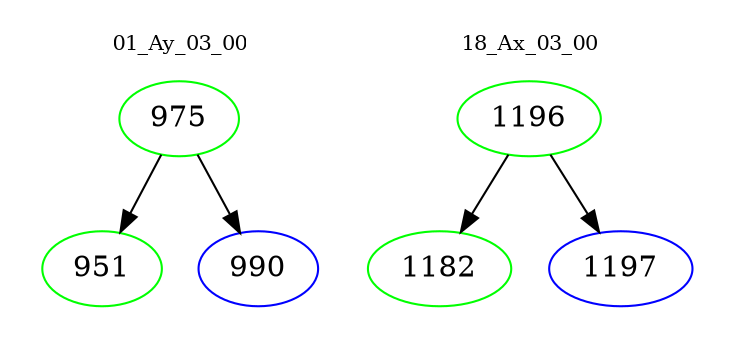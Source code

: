 digraph{
subgraph cluster_0 {
color = white
label = "01_Ay_03_00";
fontsize=10;
T0_975 [label="975", color="green"]
T0_975 -> T0_951 [color="black"]
T0_951 [label="951", color="green"]
T0_975 -> T0_990 [color="black"]
T0_990 [label="990", color="blue"]
}
subgraph cluster_1 {
color = white
label = "18_Ax_03_00";
fontsize=10;
T1_1196 [label="1196", color="green"]
T1_1196 -> T1_1182 [color="black"]
T1_1182 [label="1182", color="green"]
T1_1196 -> T1_1197 [color="black"]
T1_1197 [label="1197", color="blue"]
}
}
